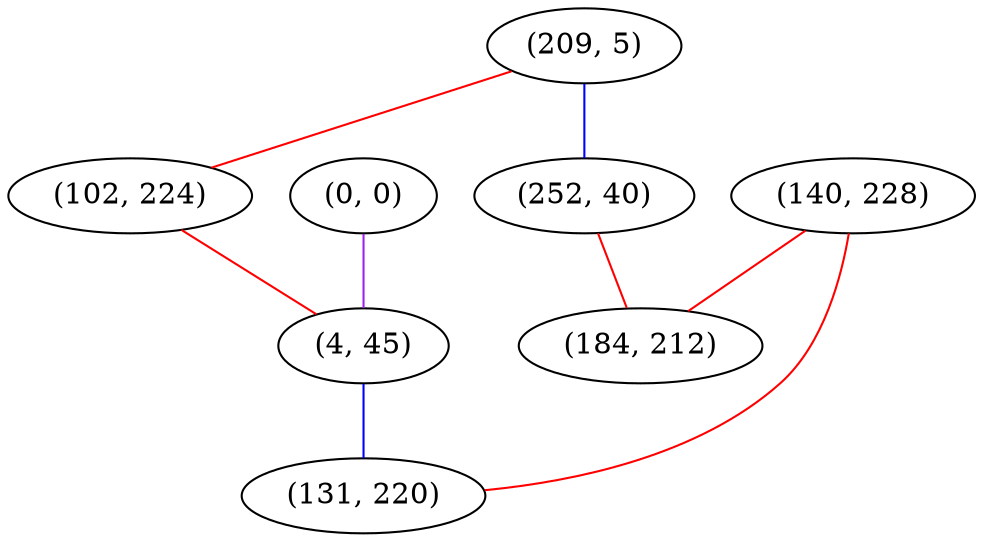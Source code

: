 graph "" {
"(209, 5)";
"(0, 0)";
"(102, 224)";
"(252, 40)";
"(4, 45)";
"(140, 228)";
"(131, 220)";
"(184, 212)";
"(209, 5)" -- "(102, 224)"  [color=red, key=0, weight=1];
"(209, 5)" -- "(252, 40)"  [color=blue, key=0, weight=3];
"(0, 0)" -- "(4, 45)"  [color=purple, key=0, weight=4];
"(102, 224)" -- "(4, 45)"  [color=red, key=0, weight=1];
"(252, 40)" -- "(184, 212)"  [color=red, key=0, weight=1];
"(4, 45)" -- "(131, 220)"  [color=blue, key=0, weight=3];
"(140, 228)" -- "(131, 220)"  [color=red, key=0, weight=1];
"(140, 228)" -- "(184, 212)"  [color=red, key=0, weight=1];
}
